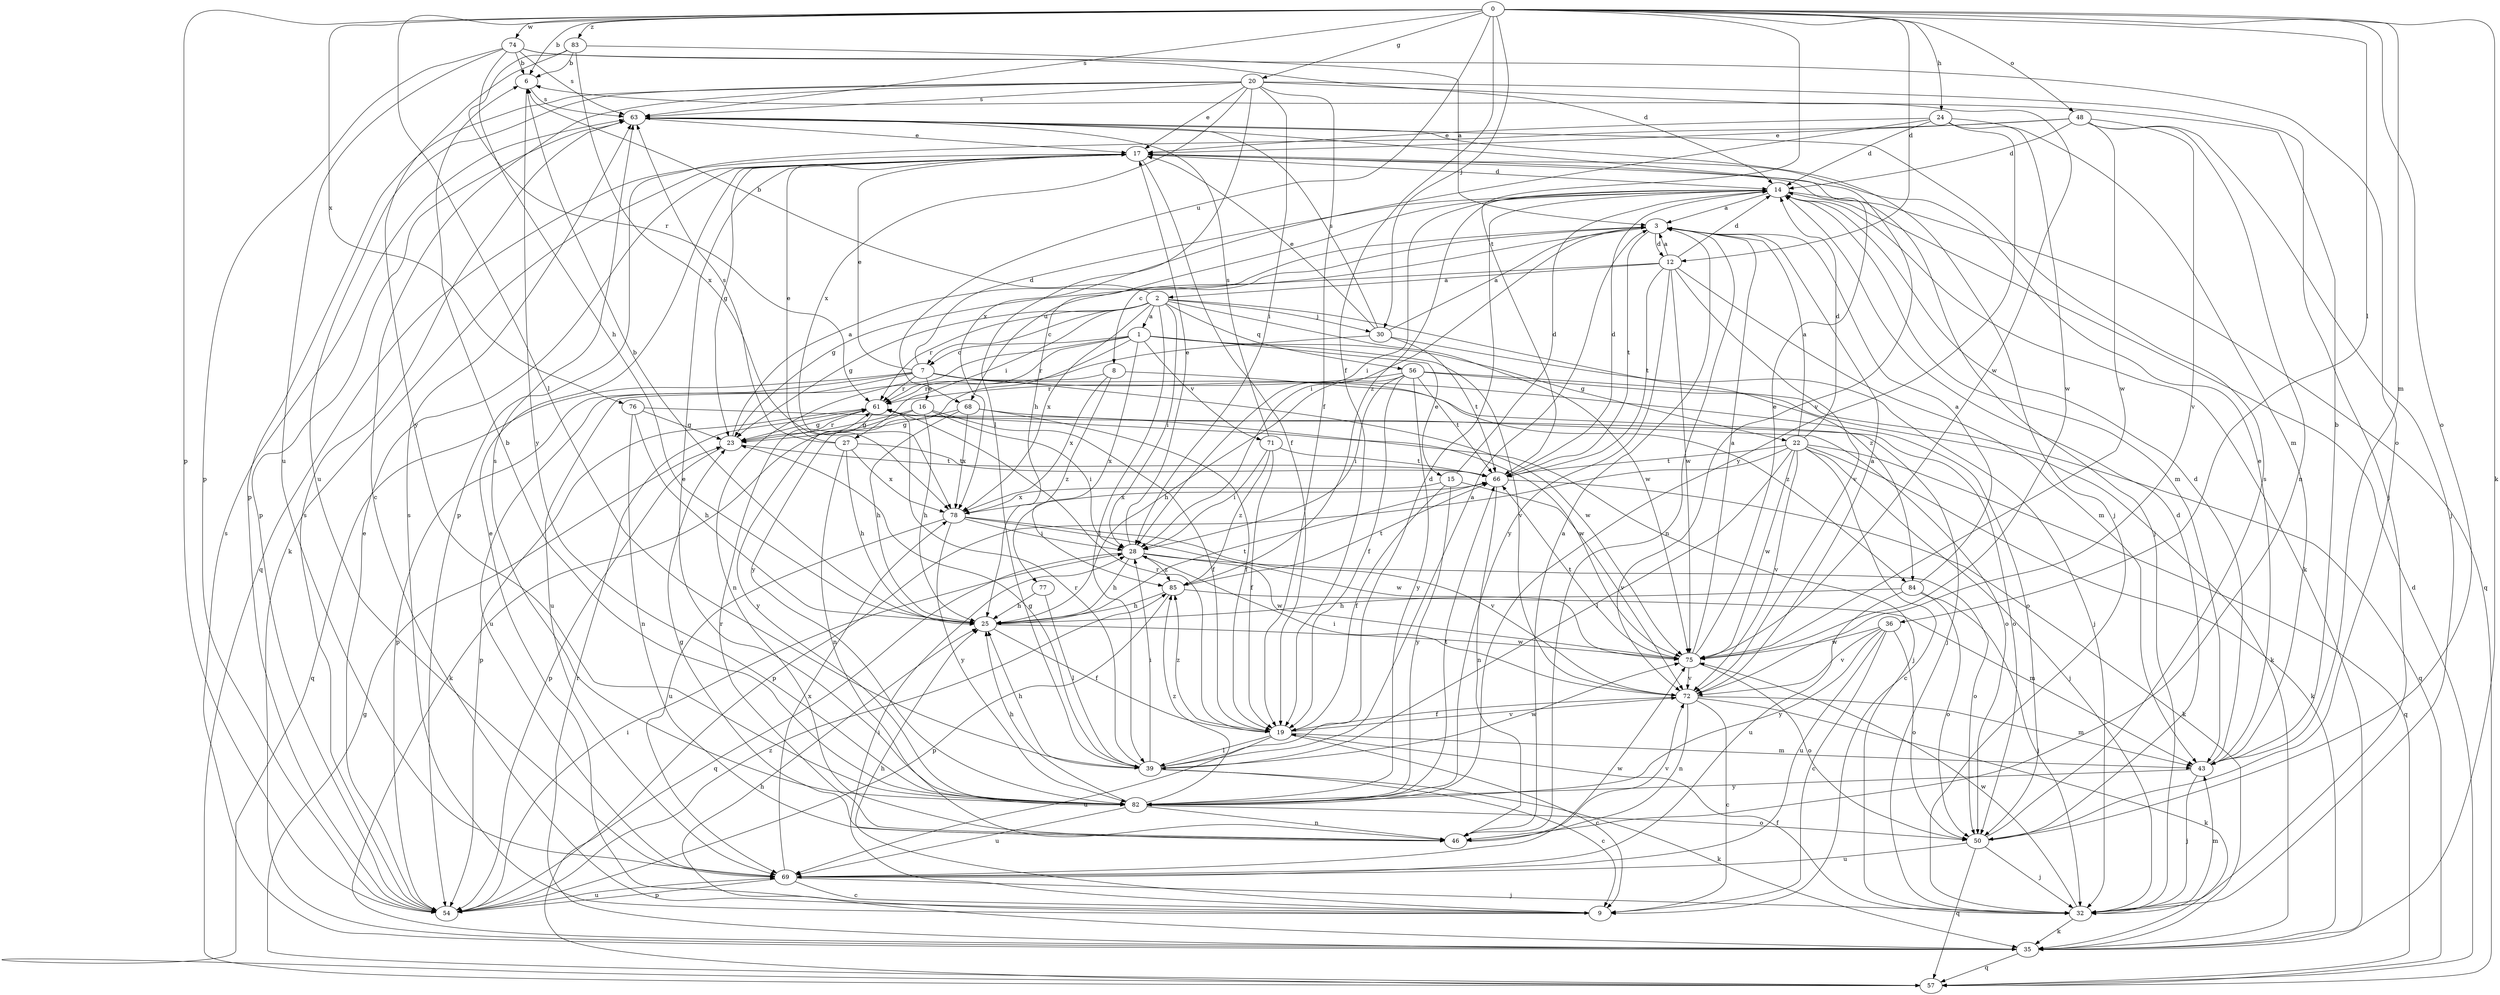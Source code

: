 strict digraph  {
0;
1;
2;
3;
6;
7;
8;
9;
12;
14;
15;
16;
17;
19;
20;
22;
23;
24;
25;
27;
28;
30;
32;
35;
36;
39;
43;
46;
48;
50;
54;
56;
57;
61;
63;
66;
68;
69;
71;
72;
74;
75;
76;
77;
78;
82;
83;
84;
85;
0 -> 6  [label=b];
0 -> 12  [label=d];
0 -> 19  [label=f];
0 -> 20  [label=g];
0 -> 24  [label=h];
0 -> 30  [label=j];
0 -> 35  [label=k];
0 -> 36  [label=l];
0 -> 39  [label=l];
0 -> 43  [label=m];
0 -> 48  [label=o];
0 -> 50  [label=o];
0 -> 54  [label=p];
0 -> 63  [label=s];
0 -> 66  [label=t];
0 -> 68  [label=u];
0 -> 74  [label=w];
0 -> 76  [label=x];
0 -> 83  [label=z];
1 -> 7  [label=c];
1 -> 15  [label=e];
1 -> 22  [label=g];
1 -> 46  [label=n];
1 -> 61  [label=r];
1 -> 71  [label=v];
1 -> 72  [label=v];
1 -> 77  [label=x];
1 -> 82  [label=y];
2 -> 1  [label=a];
2 -> 6  [label=b];
2 -> 7  [label=c];
2 -> 23  [label=g];
2 -> 27  [label=i];
2 -> 28  [label=i];
2 -> 30  [label=j];
2 -> 39  [label=l];
2 -> 56  [label=q];
2 -> 61  [label=r];
2 -> 75  [label=w];
2 -> 78  [label=x];
2 -> 84  [label=z];
3 -> 8  [label=c];
3 -> 12  [label=d];
3 -> 28  [label=i];
3 -> 46  [label=n];
3 -> 66  [label=t];
3 -> 68  [label=u];
6 -> 63  [label=s];
6 -> 82  [label=y];
7 -> 14  [label=d];
7 -> 16  [label=e];
7 -> 17  [label=e];
7 -> 32  [label=j];
7 -> 50  [label=o];
7 -> 54  [label=p];
7 -> 57  [label=q];
7 -> 61  [label=r];
7 -> 69  [label=u];
7 -> 75  [label=w];
8 -> 61  [label=r];
8 -> 78  [label=x];
8 -> 84  [label=z];
8 -> 85  [label=z];
9 -> 17  [label=e];
9 -> 25  [label=h];
9 -> 28  [label=i];
9 -> 63  [label=s];
12 -> 2  [label=a];
12 -> 3  [label=a];
12 -> 14  [label=d];
12 -> 23  [label=g];
12 -> 43  [label=m];
12 -> 66  [label=t];
12 -> 72  [label=v];
12 -> 75  [label=w];
12 -> 82  [label=y];
14 -> 3  [label=a];
14 -> 25  [label=h];
14 -> 28  [label=i];
14 -> 35  [label=k];
14 -> 43  [label=m];
14 -> 57  [label=q];
14 -> 85  [label=z];
15 -> 14  [label=d];
15 -> 19  [label=f];
15 -> 72  [label=v];
15 -> 78  [label=x];
15 -> 82  [label=y];
16 -> 19  [label=f];
16 -> 23  [label=g];
16 -> 25  [label=h];
16 -> 28  [label=i];
16 -> 35  [label=k];
17 -> 14  [label=d];
17 -> 19  [label=f];
17 -> 23  [label=g];
17 -> 32  [label=j];
17 -> 35  [label=k];
17 -> 57  [label=q];
19 -> 9  [label=c];
19 -> 39  [label=l];
19 -> 43  [label=m];
19 -> 61  [label=r];
19 -> 69  [label=u];
19 -> 72  [label=v];
19 -> 85  [label=z];
20 -> 9  [label=c];
20 -> 17  [label=e];
20 -> 19  [label=f];
20 -> 28  [label=i];
20 -> 32  [label=j];
20 -> 39  [label=l];
20 -> 54  [label=p];
20 -> 63  [label=s];
20 -> 69  [label=u];
20 -> 75  [label=w];
20 -> 78  [label=x];
22 -> 3  [label=a];
22 -> 9  [label=c];
22 -> 14  [label=d];
22 -> 32  [label=j];
22 -> 35  [label=k];
22 -> 39  [label=l];
22 -> 54  [label=p];
22 -> 57  [label=q];
22 -> 66  [label=t];
22 -> 72  [label=v];
22 -> 75  [label=w];
23 -> 3  [label=a];
23 -> 54  [label=p];
23 -> 61  [label=r];
23 -> 66  [label=t];
24 -> 14  [label=d];
24 -> 17  [label=e];
24 -> 43  [label=m];
24 -> 75  [label=w];
24 -> 78  [label=x];
24 -> 82  [label=y];
25 -> 6  [label=b];
25 -> 19  [label=f];
25 -> 66  [label=t];
25 -> 75  [label=w];
27 -> 17  [label=e];
27 -> 25  [label=h];
27 -> 46  [label=n];
27 -> 63  [label=s];
27 -> 66  [label=t];
27 -> 78  [label=x];
28 -> 17  [label=e];
28 -> 25  [label=h];
28 -> 50  [label=o];
28 -> 57  [label=q];
28 -> 75  [label=w];
28 -> 85  [label=z];
30 -> 3  [label=a];
30 -> 17  [label=e];
30 -> 32  [label=j];
30 -> 63  [label=s];
30 -> 66  [label=t];
30 -> 69  [label=u];
32 -> 19  [label=f];
32 -> 35  [label=k];
32 -> 43  [label=m];
32 -> 75  [label=w];
35 -> 25  [label=h];
35 -> 57  [label=q];
35 -> 61  [label=r];
35 -> 63  [label=s];
36 -> 9  [label=c];
36 -> 50  [label=o];
36 -> 69  [label=u];
36 -> 72  [label=v];
36 -> 75  [label=w];
36 -> 82  [label=y];
39 -> 3  [label=a];
39 -> 9  [label=c];
39 -> 14  [label=d];
39 -> 23  [label=g];
39 -> 25  [label=h];
39 -> 28  [label=i];
39 -> 35  [label=k];
39 -> 61  [label=r];
39 -> 75  [label=w];
43 -> 6  [label=b];
43 -> 14  [label=d];
43 -> 17  [label=e];
43 -> 32  [label=j];
43 -> 82  [label=y];
46 -> 3  [label=a];
46 -> 23  [label=g];
46 -> 61  [label=r];
46 -> 72  [label=v];
48 -> 14  [label=d];
48 -> 17  [label=e];
48 -> 32  [label=j];
48 -> 46  [label=n];
48 -> 54  [label=p];
48 -> 72  [label=v];
48 -> 75  [label=w];
50 -> 14  [label=d];
50 -> 32  [label=j];
50 -> 57  [label=q];
50 -> 63  [label=s];
50 -> 69  [label=u];
54 -> 17  [label=e];
54 -> 28  [label=i];
54 -> 63  [label=s];
54 -> 69  [label=u];
54 -> 85  [label=z];
56 -> 19  [label=f];
56 -> 25  [label=h];
56 -> 28  [label=i];
56 -> 35  [label=k];
56 -> 57  [label=q];
56 -> 61  [label=r];
56 -> 66  [label=t];
56 -> 82  [label=y];
57 -> 14  [label=d];
57 -> 23  [label=g];
61 -> 23  [label=g];
61 -> 50  [label=o];
61 -> 54  [label=p];
61 -> 75  [label=w];
61 -> 82  [label=y];
63 -> 17  [label=e];
63 -> 32  [label=j];
63 -> 54  [label=p];
63 -> 72  [label=v];
66 -> 14  [label=d];
66 -> 35  [label=k];
66 -> 46  [label=n];
66 -> 78  [label=x];
68 -> 19  [label=f];
68 -> 23  [label=g];
68 -> 25  [label=h];
68 -> 50  [label=o];
68 -> 78  [label=x];
69 -> 9  [label=c];
69 -> 32  [label=j];
69 -> 54  [label=p];
69 -> 75  [label=w];
69 -> 78  [label=x];
71 -> 19  [label=f];
71 -> 28  [label=i];
71 -> 63  [label=s];
71 -> 66  [label=t];
71 -> 85  [label=z];
72 -> 3  [label=a];
72 -> 9  [label=c];
72 -> 19  [label=f];
72 -> 28  [label=i];
72 -> 35  [label=k];
72 -> 43  [label=m];
72 -> 46  [label=n];
74 -> 6  [label=b];
74 -> 14  [label=d];
74 -> 25  [label=h];
74 -> 50  [label=o];
74 -> 54  [label=p];
74 -> 63  [label=s];
74 -> 69  [label=u];
75 -> 3  [label=a];
75 -> 17  [label=e];
75 -> 50  [label=o];
75 -> 66  [label=t];
75 -> 72  [label=v];
76 -> 23  [label=g];
76 -> 25  [label=h];
76 -> 32  [label=j];
76 -> 46  [label=n];
77 -> 25  [label=h];
77 -> 39  [label=l];
78 -> 28  [label=i];
78 -> 69  [label=u];
78 -> 72  [label=v];
78 -> 75  [label=w];
78 -> 82  [label=y];
82 -> 6  [label=b];
82 -> 17  [label=e];
82 -> 25  [label=h];
82 -> 46  [label=n];
82 -> 50  [label=o];
82 -> 63  [label=s];
82 -> 66  [label=t];
82 -> 69  [label=u];
82 -> 85  [label=z];
83 -> 3  [label=a];
83 -> 6  [label=b];
83 -> 61  [label=r];
83 -> 78  [label=x];
83 -> 82  [label=y];
84 -> 3  [label=a];
84 -> 25  [label=h];
84 -> 32  [label=j];
84 -> 50  [label=o];
84 -> 69  [label=u];
85 -> 25  [label=h];
85 -> 43  [label=m];
85 -> 54  [label=p];
85 -> 66  [label=t];
}
